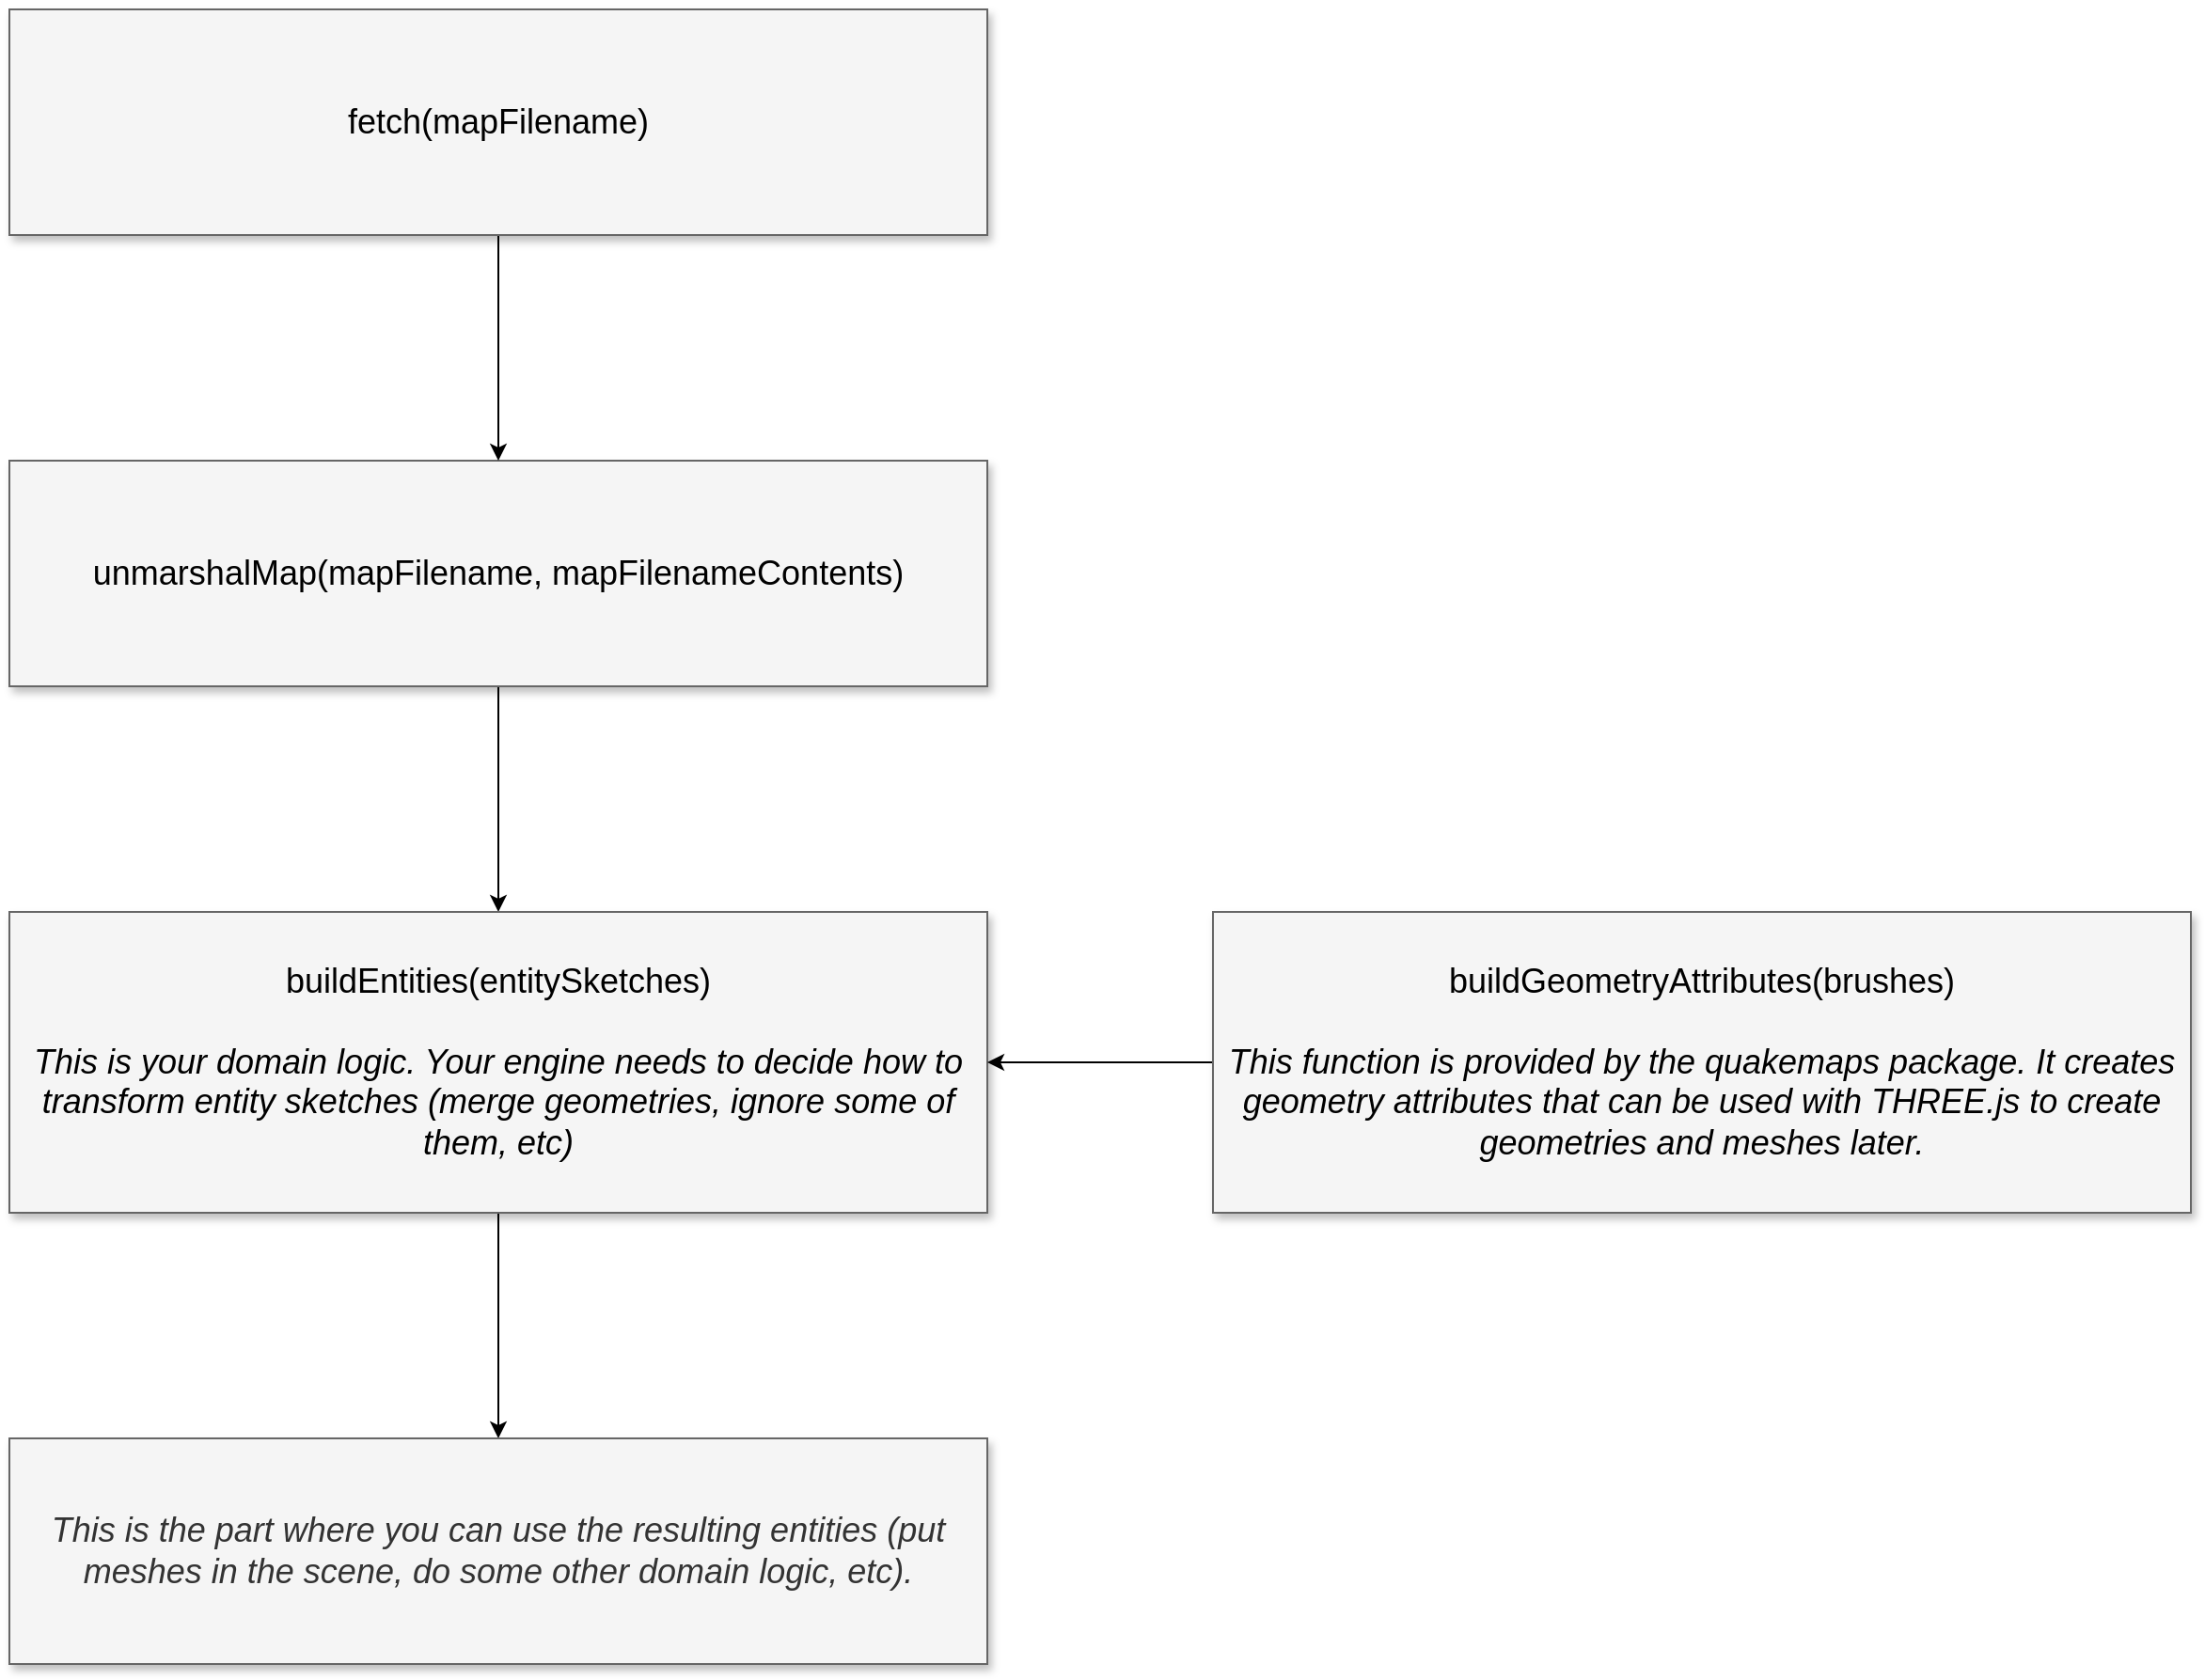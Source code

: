 <mxfile version="14.4.3" type="device"><diagram name="Page-1" id="90a13364-a465-7bf4-72fc-28e22215d7a0"><mxGraphModel dx="2407" dy="1408" grid="1" gridSize="10" guides="1" tooltips="1" connect="1" arrows="1" fold="1" page="1" pageScale="1.5" pageWidth="1169" pageHeight="826" background="#ffffff" math="0" shadow="0"><root><mxCell id="0" style=";html=1;"/><mxCell id="1" style=";html=1;" parent="0"/><mxCell id="DYOdbAF2JyvdGa-vMB6L-7" style="edgeStyle=orthogonalEdgeStyle;rounded=0;orthogonalLoop=1;jettySize=auto;html=1;exitX=0.5;exitY=1;exitDx=0;exitDy=0;entryX=0.5;entryY=0;entryDx=0;entryDy=0;" edge="1" parent="1" source="3a17f1ce550125da-2" target="DYOdbAF2JyvdGa-vMB6L-6"><mxGeometry relative="1" as="geometry"/></mxCell><mxCell id="3a17f1ce550125da-2" value="unmarshalMap(mapFilename, mapFilenameContents)" style="whiteSpace=wrap;html=1;shadow=1;fontSize=18;fillColor=#f5f5f5;strokeColor=#666666;" parent="1" vertex="1"><mxGeometry x="40" y="280" width="520" height="120" as="geometry"/></mxCell><mxCell id="DYOdbAF2JyvdGa-vMB6L-5" style="edgeStyle=orthogonalEdgeStyle;rounded=0;orthogonalLoop=1;jettySize=auto;html=1;entryX=0.5;entryY=0;entryDx=0;entryDy=0;" edge="1" parent="1" source="DYOdbAF2JyvdGa-vMB6L-4" target="3a17f1ce550125da-2"><mxGeometry relative="1" as="geometry"/></mxCell><mxCell id="DYOdbAF2JyvdGa-vMB6L-4" value="fetch(mapFilename)" style="whiteSpace=wrap;html=1;shadow=1;fontSize=18;fillColor=#f5f5f5;strokeColor=#666666;" vertex="1" parent="1"><mxGeometry x="40" y="40" width="520" height="120" as="geometry"/></mxCell><mxCell id="DYOdbAF2JyvdGa-vMB6L-14" style="edgeStyle=orthogonalEdgeStyle;rounded=0;orthogonalLoop=1;jettySize=auto;html=1;exitX=0.5;exitY=1;exitDx=0;exitDy=0;entryX=0.5;entryY=0;entryDx=0;entryDy=0;fontSize=18;" edge="1" parent="1" source="DYOdbAF2JyvdGa-vMB6L-6" target="DYOdbAF2JyvdGa-vMB6L-13"><mxGeometry relative="1" as="geometry"/></mxCell><mxCell id="DYOdbAF2JyvdGa-vMB6L-6" value="buildEntities(entitySketches)&lt;br&gt;&lt;br&gt;&lt;i&gt;This is your domain logic. Your engine needs to decide how to transform entity sketches (merge geometries, ignore some of them, etc)&lt;/i&gt;" style="whiteSpace=wrap;html=1;shadow=1;fontSize=18;fillColor=#f5f5f5;strokeColor=#666666;perimeterSpacing=0;" vertex="1" parent="1"><mxGeometry x="40" y="520" width="520" height="160" as="geometry"/></mxCell><mxCell id="DYOdbAF2JyvdGa-vMB6L-12" style="edgeStyle=orthogonalEdgeStyle;rounded=0;orthogonalLoop=1;jettySize=auto;html=1;exitX=0;exitY=0.5;exitDx=0;exitDy=0;entryX=1;entryY=0.5;entryDx=0;entryDy=0;fontSize=18;" edge="1" parent="1" source="DYOdbAF2JyvdGa-vMB6L-11" target="DYOdbAF2JyvdGa-vMB6L-6"><mxGeometry relative="1" as="geometry"/></mxCell><mxCell id="DYOdbAF2JyvdGa-vMB6L-11" value="buildGeometryAttributes(brushes)&lt;br&gt;&lt;br&gt;&lt;i&gt;This function is provided by the quakemaps package. It creates geometry attributes that can be used with THREE.js to create geometries and meshes later.&lt;/i&gt;" style="whiteSpace=wrap;html=1;shadow=1;fontSize=18;fillColor=#f5f5f5;strokeColor=#666666;" vertex="1" parent="1"><mxGeometry x="680" y="520" width="520" height="160" as="geometry"/></mxCell><mxCell id="DYOdbAF2JyvdGa-vMB6L-13" value="&lt;i&gt;This is the part where you can use the resulting entities (put meshes in the scene, do some other domain logic, etc).&lt;/i&gt;" style="whiteSpace=wrap;html=1;shadow=1;fontSize=18;strokeColor=#666666;fontColor=#333333;glass=0;rounded=0;fillColor=#f5f5f5;" vertex="1" parent="1"><mxGeometry x="40" y="800" width="520" height="120" as="geometry"/></mxCell></root></mxGraphModel></diagram></mxfile>